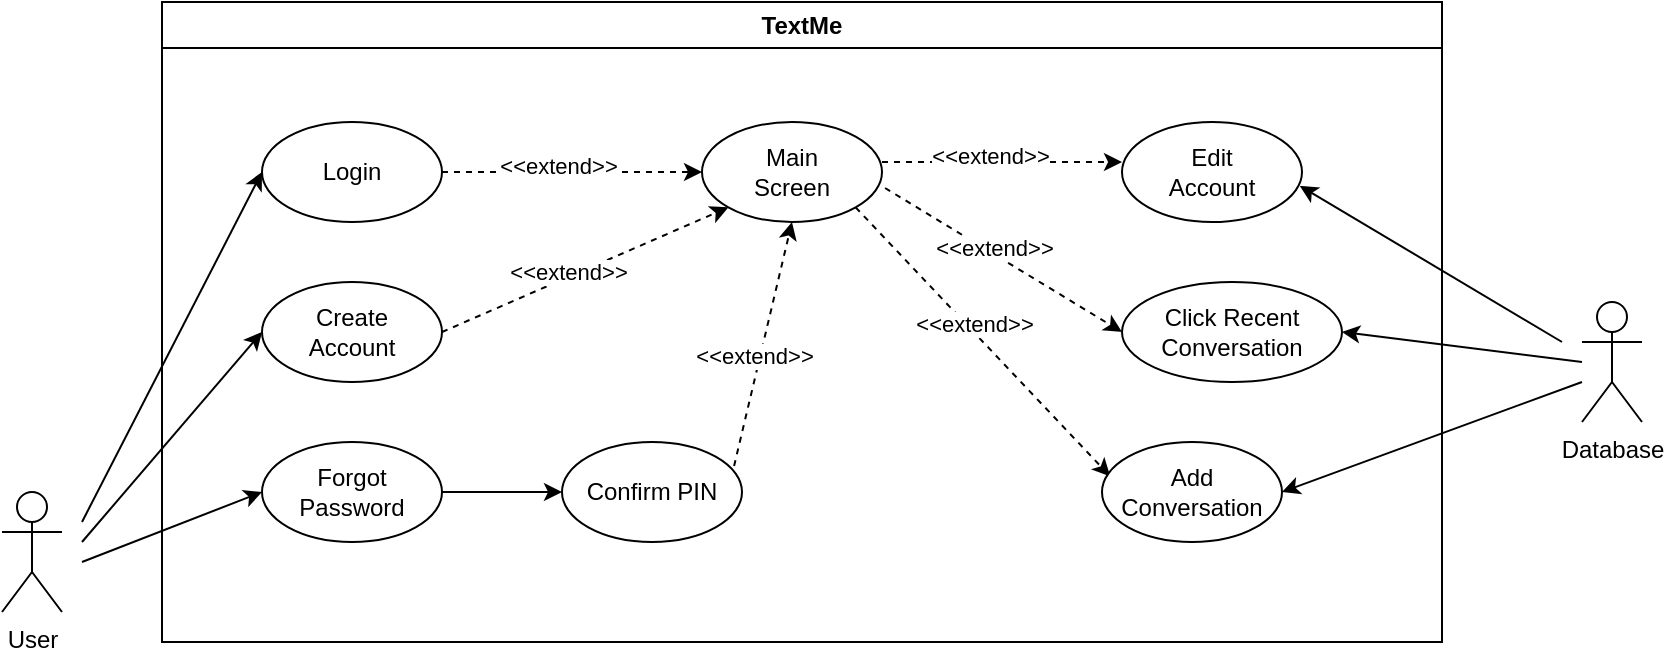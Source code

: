 
<mxfile version="23.0.1" type="github">
  <diagram name="Page-1" id="32Gn3wBZpOaVGX_uqbwh">
    <mxGraphModel dx="1509" dy="877" grid="1" gridSize="10" guides="1" tooltips="1" connect="1" arrows="1" fold="1" page="1" pageScale="1" pageWidth="850" pageHeight="1100" math="0" shadow="0">
      <root>
        <mxCell id="0" />
        <mxCell id="1" parent="0" />
        <mxCell id="lJIXycS8d3o-LyB28Chv-1" value="TextMe" style="swimlane;whiteSpace=wrap;html=1;" vertex="1" parent="1">
          <mxGeometry x="100" y="10" width="640" height="320" as="geometry" />
        </mxCell>
        <mxCell id="lJIXycS8d3o-LyB28Chv-5" value="Login" style="ellipse;whiteSpace=wrap;html=1;" vertex="1" parent="lJIXycS8d3o-LyB28Chv-1">
          <mxGeometry x="50" y="60" width="90" height="50" as="geometry" />
        </mxCell>
        <mxCell id="lJIXycS8d3o-LyB28Chv-6" value="Create &lt;br&gt;Account" style="ellipse;whiteSpace=wrap;html=1;" vertex="1" parent="lJIXycS8d3o-LyB28Chv-1">
          <mxGeometry x="50" y="140" width="90" height="50" as="geometry" />
        </mxCell>
        <mxCell id="lJIXycS8d3o-LyB28Chv-9" value="Forgot&lt;br&gt;Password" style="ellipse;whiteSpace=wrap;html=1;" vertex="1" parent="lJIXycS8d3o-LyB28Chv-1">
          <mxGeometry x="50" y="220" width="90" height="50" as="geometry" />
        </mxCell>
        <mxCell id="lJIXycS8d3o-LyB28Chv-10" value="" style="endArrow=classic;html=1;rounded=0;exitX=1;exitY=0.5;exitDx=0;exitDy=0;dashed=1;" edge="1" parent="lJIXycS8d3o-LyB28Chv-1" source="lJIXycS8d3o-LyB28Chv-5">
          <mxGeometry width="50" height="50" relative="1" as="geometry">
            <mxPoint x="140" y="100" as="sourcePoint" />
            <mxPoint x="270" y="85" as="targetPoint" />
          </mxGeometry>
        </mxCell>
        <mxCell id="lJIXycS8d3o-LyB28Chv-11" value="&amp;lt;&amp;lt;extend&amp;gt;&amp;gt;" style="edgeLabel;html=1;align=center;verticalAlign=middle;resizable=0;points=[];" vertex="1" connectable="0" parent="lJIXycS8d3o-LyB28Chv-10">
          <mxGeometry x="-0.108" y="3" relative="1" as="geometry">
            <mxPoint as="offset" />
          </mxGeometry>
        </mxCell>
        <mxCell id="lJIXycS8d3o-LyB28Chv-13" value="Main&lt;br&gt;Screen" style="ellipse;whiteSpace=wrap;html=1;" vertex="1" parent="lJIXycS8d3o-LyB28Chv-1">
          <mxGeometry x="270" y="60" width="90" height="50" as="geometry" />
        </mxCell>
        <mxCell id="lJIXycS8d3o-LyB28Chv-15" value="" style="endArrow=classic;html=1;rounded=0;exitX=1;exitY=0.5;exitDx=0;exitDy=0;dashed=1;entryX=0;entryY=1;entryDx=0;entryDy=0;" edge="1" parent="lJIXycS8d3o-LyB28Chv-1" source="lJIXycS8d3o-LyB28Chv-6" target="lJIXycS8d3o-LyB28Chv-13">
          <mxGeometry width="50" height="50" relative="1" as="geometry">
            <mxPoint x="150" y="95" as="sourcePoint" />
            <mxPoint x="280" y="95" as="targetPoint" />
          </mxGeometry>
        </mxCell>
        <mxCell id="lJIXycS8d3o-LyB28Chv-16" value="&amp;lt;&amp;lt;extend&amp;gt;&amp;gt;" style="edgeLabel;html=1;align=center;verticalAlign=middle;resizable=0;points=[];" vertex="1" connectable="0" parent="lJIXycS8d3o-LyB28Chv-15">
          <mxGeometry x="-0.108" y="3" relative="1" as="geometry">
            <mxPoint as="offset" />
          </mxGeometry>
        </mxCell>
        <mxCell id="lJIXycS8d3o-LyB28Chv-17" value="" style="endArrow=classic;html=1;rounded=0;exitX=1;exitY=0.5;exitDx=0;exitDy=0;" edge="1" parent="lJIXycS8d3o-LyB28Chv-1" source="lJIXycS8d3o-LyB28Chv-9">
          <mxGeometry width="50" height="50" relative="1" as="geometry">
            <mxPoint x="170" y="280" as="sourcePoint" />
            <mxPoint x="200" y="245" as="targetPoint" />
          </mxGeometry>
        </mxCell>
        <mxCell id="lJIXycS8d3o-LyB28Chv-19" value="Confirm PIN" style="ellipse;whiteSpace=wrap;html=1;" vertex="1" parent="lJIXycS8d3o-LyB28Chv-1">
          <mxGeometry x="200" y="220" width="90" height="50" as="geometry" />
        </mxCell>
        <mxCell id="lJIXycS8d3o-LyB28Chv-20" value="" style="endArrow=classic;html=1;rounded=0;exitX=0.956;exitY=0.24;exitDx=0;exitDy=0;dashed=1;entryX=0.5;entryY=1;entryDx=0;entryDy=0;exitPerimeter=0;" edge="1" parent="lJIXycS8d3o-LyB28Chv-1" source="lJIXycS8d3o-LyB28Chv-19" target="lJIXycS8d3o-LyB28Chv-13">
          <mxGeometry width="50" height="50" relative="1" as="geometry">
            <mxPoint x="280" y="232" as="sourcePoint" />
            <mxPoint x="423" y="170" as="targetPoint" />
          </mxGeometry>
        </mxCell>
        <mxCell id="lJIXycS8d3o-LyB28Chv-21" value="&amp;lt;&amp;lt;extend&amp;gt;&amp;gt;" style="edgeLabel;html=1;align=center;verticalAlign=middle;resizable=0;points=[];" vertex="1" connectable="0" parent="lJIXycS8d3o-LyB28Chv-20">
          <mxGeometry x="-0.108" y="3" relative="1" as="geometry">
            <mxPoint as="offset" />
          </mxGeometry>
        </mxCell>
        <mxCell id="lJIXycS8d3o-LyB28Chv-23" value="Edit&lt;br&gt;Account" style="ellipse;whiteSpace=wrap;html=1;" vertex="1" parent="lJIXycS8d3o-LyB28Chv-1">
          <mxGeometry x="480" y="60" width="90" height="50" as="geometry" />
        </mxCell>
        <mxCell id="lJIXycS8d3o-LyB28Chv-25" value="" style="endArrow=classic;html=1;rounded=0;exitX=1;exitY=0.5;exitDx=0;exitDy=0;dashed=1;" edge="1" parent="lJIXycS8d3o-LyB28Chv-1">
          <mxGeometry width="50" height="50" relative="1" as="geometry">
            <mxPoint x="360" y="80" as="sourcePoint" />
            <mxPoint x="480" y="80" as="targetPoint" />
          </mxGeometry>
        </mxCell>
        <mxCell id="lJIXycS8d3o-LyB28Chv-26" value="&amp;lt;&amp;lt;extend&amp;gt;&amp;gt;" style="edgeLabel;html=1;align=center;verticalAlign=middle;resizable=0;points=[];" vertex="1" connectable="0" parent="lJIXycS8d3o-LyB28Chv-25">
          <mxGeometry x="-0.108" y="3" relative="1" as="geometry">
            <mxPoint as="offset" />
          </mxGeometry>
        </mxCell>
        <mxCell id="lJIXycS8d3o-LyB28Chv-28" value="" style="endArrow=classic;html=1;rounded=0;exitX=1;exitY=1;exitDx=0;exitDy=0;dashed=1;entryX=0.046;entryY=0.344;entryDx=0;entryDy=0;entryPerimeter=0;" edge="1" parent="lJIXycS8d3o-LyB28Chv-1" source="lJIXycS8d3o-LyB28Chv-13" target="lJIXycS8d3o-LyB28Chv-31">
          <mxGeometry width="50" height="50" relative="1" as="geometry">
            <mxPoint x="350" y="160" as="sourcePoint" />
            <mxPoint x="470" y="200" as="targetPoint" />
          </mxGeometry>
        </mxCell>
        <mxCell id="lJIXycS8d3o-LyB28Chv-29" value="&amp;lt;&amp;lt;extend&amp;gt;&amp;gt;" style="edgeLabel;html=1;align=center;verticalAlign=middle;resizable=0;points=[];" vertex="1" connectable="0" parent="lJIXycS8d3o-LyB28Chv-28">
          <mxGeometry x="-0.108" y="3" relative="1" as="geometry">
            <mxPoint as="offset" />
          </mxGeometry>
        </mxCell>
        <mxCell id="lJIXycS8d3o-LyB28Chv-31" value="Add&lt;br&gt;Conversation" style="ellipse;whiteSpace=wrap;html=1;" vertex="1" parent="lJIXycS8d3o-LyB28Chv-1">
          <mxGeometry x="470" y="220" width="90" height="50" as="geometry" />
        </mxCell>
        <mxCell id="lJIXycS8d3o-LyB28Chv-33" value="" style="endArrow=classic;html=1;rounded=0;exitX=1.017;exitY=0.66;exitDx=0;exitDy=0;dashed=1;exitPerimeter=0;entryX=0;entryY=0.5;entryDx=0;entryDy=0;" edge="1" parent="lJIXycS8d3o-LyB28Chv-1" source="lJIXycS8d3o-LyB28Chv-13" target="lJIXycS8d3o-LyB28Chv-35">
          <mxGeometry width="50" height="50" relative="1" as="geometry">
            <mxPoint x="380" y="56" as="sourcePoint" />
            <mxPoint x="480" y="160" as="targetPoint" />
          </mxGeometry>
        </mxCell>
        <mxCell id="lJIXycS8d3o-LyB28Chv-34" value="&amp;lt;&amp;lt;extend&amp;gt;&amp;gt;" style="edgeLabel;html=1;align=center;verticalAlign=middle;resizable=0;points=[];" vertex="1" connectable="0" parent="lJIXycS8d3o-LyB28Chv-33">
          <mxGeometry x="-0.108" y="3" relative="1" as="geometry">
            <mxPoint as="offset" />
          </mxGeometry>
        </mxCell>
        <mxCell id="lJIXycS8d3o-LyB28Chv-35" value="Click Recent&lt;br&gt;Conversation" style="ellipse;whiteSpace=wrap;html=1;" vertex="1" parent="lJIXycS8d3o-LyB28Chv-1">
          <mxGeometry x="480" y="140" width="110" height="50" as="geometry" />
        </mxCell>
        <mxCell id="lJIXycS8d3o-LyB28Chv-2" value="User" style="shape=umlActor;verticalLabelPosition=bottom;verticalAlign=top;html=1;outlineConnect=0;" vertex="1" parent="1">
          <mxGeometry x="20" y="255" width="30" height="60" as="geometry" />
        </mxCell>
        <mxCell id="lJIXycS8d3o-LyB28Chv-3" value="" style="endArrow=classic;html=1;rounded=0;entryX=0;entryY=0.5;entryDx=0;entryDy=0;" edge="1" parent="1" target="lJIXycS8d3o-LyB28Chv-5">
          <mxGeometry width="50" height="50" relative="1" as="geometry">
            <mxPoint x="60" y="270" as="sourcePoint" />
            <mxPoint x="140" y="160" as="targetPoint" />
          </mxGeometry>
        </mxCell>
        <mxCell id="lJIXycS8d3o-LyB28Chv-4" value="" style="endArrow=classic;html=1;rounded=0;" edge="1" parent="1">
          <mxGeometry width="50" height="50" relative="1" as="geometry">
            <mxPoint x="60" y="280" as="sourcePoint" />
            <mxPoint x="150" y="175" as="targetPoint" />
          </mxGeometry>
        </mxCell>
        <mxCell id="lJIXycS8d3o-LyB28Chv-7" value="" style="endArrow=classic;html=1;rounded=0;entryX=0;entryY=0.5;entryDx=0;entryDy=0;" edge="1" parent="1" target="lJIXycS8d3o-LyB28Chv-9">
          <mxGeometry width="50" height="50" relative="1" as="geometry">
            <mxPoint x="60" y="290" as="sourcePoint" />
            <mxPoint x="170" y="360" as="targetPoint" />
          </mxGeometry>
        </mxCell>
        <mxCell id="lJIXycS8d3o-LyB28Chv-36" value="Database" style="shape=umlActor;verticalLabelPosition=bottom;verticalAlign=top;html=1;outlineConnect=0;" vertex="1" parent="1">
          <mxGeometry x="810" y="160" width="30" height="60" as="geometry" />
        </mxCell>
        <mxCell id="lJIXycS8d3o-LyB28Chv-37" value="" style="endArrow=classic;html=1;rounded=0;entryX=1;entryY=0.5;entryDx=0;entryDy=0;" edge="1" parent="1" target="lJIXycS8d3o-LyB28Chv-35">
          <mxGeometry width="50" height="50" relative="1" as="geometry">
            <mxPoint x="810" y="190" as="sourcePoint" />
            <mxPoint x="570" y="440" as="targetPoint" />
          </mxGeometry>
        </mxCell>
        <mxCell id="lJIXycS8d3o-LyB28Chv-38" value="" style="endArrow=classic;html=1;rounded=0;entryX=1;entryY=0.5;entryDx=0;entryDy=0;" edge="1" parent="1" target="lJIXycS8d3o-LyB28Chv-31">
          <mxGeometry width="50" height="50" relative="1" as="geometry">
            <mxPoint x="810" y="200" as="sourcePoint" />
            <mxPoint x="700" y="185" as="targetPoint" />
          </mxGeometry>
        </mxCell>
        <mxCell id="lJIXycS8d3o-LyB28Chv-39" value="" style="endArrow=classic;html=1;rounded=0;entryX=0.988;entryY=0.639;entryDx=0;entryDy=0;entryPerimeter=0;" edge="1" parent="1" target="lJIXycS8d3o-LyB28Chv-23">
          <mxGeometry width="50" height="50" relative="1" as="geometry">
            <mxPoint x="800" y="180" as="sourcePoint" />
            <mxPoint x="700" y="185" as="targetPoint" />
          </mxGeometry>
        </mxCell>
      </root>
    </mxGraphModel>
  </diagram>
</mxfile>
